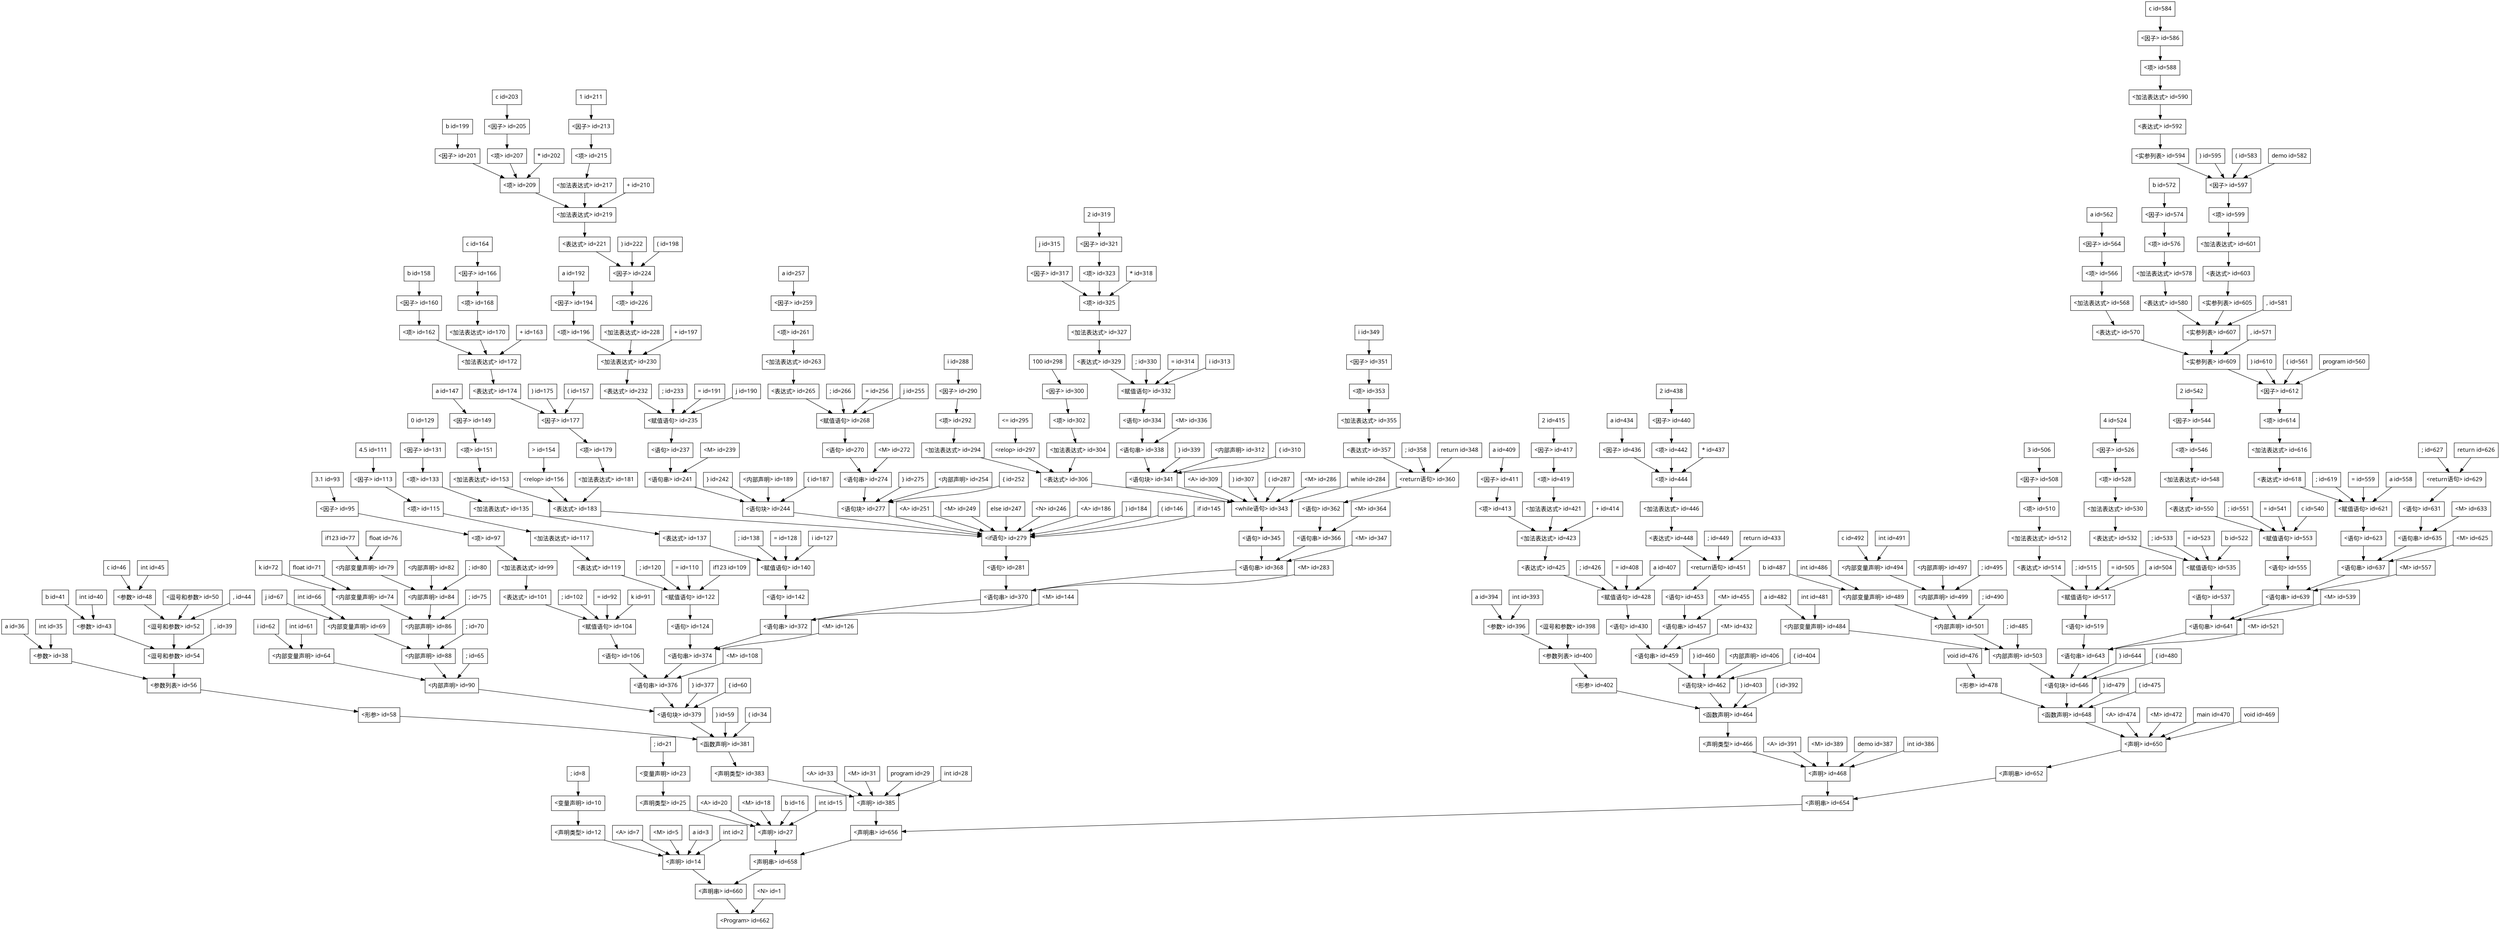 digraph G{
edge[fontname = "FangSong"];
node[shape = box, fontname = "FangSong" size = "20,20"];
"; id=8" -> "<变量声明> id=10";
"<变量声明> id=10" -> "<声明类型> id=12";
"<声明类型> id=12" -> "<声明> id=14";
"<A> id=7" -> "<声明> id=14";
"<M> id=5" -> "<声明> id=14";
"a id=3" -> "<声明> id=14";
"int id=2" -> "<声明> id=14";
"; id=21" -> "<变量声明> id=23";
"<变量声明> id=23" -> "<声明类型> id=25";
"<声明类型> id=25" -> "<声明> id=27";
"<A> id=20" -> "<声明> id=27";
"<M> id=18" -> "<声明> id=27";
"b id=16" -> "<声明> id=27";
"int id=15" -> "<声明> id=27";
"a id=36" -> "<参数> id=38";
"int id=35" -> "<参数> id=38";
"b id=41" -> "<参数> id=43";
"int id=40" -> "<参数> id=43";
"c id=46" -> "<参数> id=48";
"int id=45" -> "<参数> id=48";
"<逗号和参数> id=50" -> "<逗号和参数> id=52";
"<参数> id=48" -> "<逗号和参数> id=52";
", id=44" -> "<逗号和参数> id=52";
"<逗号和参数> id=52" -> "<逗号和参数> id=54";
"<参数> id=43" -> "<逗号和参数> id=54";
", id=39" -> "<逗号和参数> id=54";
"<逗号和参数> id=54" -> "<参数列表> id=56";
"<参数> id=38" -> "<参数列表> id=56";
"<参数列表> id=56" -> "<形参> id=58";
"i id=62" -> "<内部变量声明> id=64";
"int id=61" -> "<内部变量声明> id=64";
"j id=67" -> "<内部变量声明> id=69";
"int id=66" -> "<内部变量声明> id=69";
"k id=72" -> "<内部变量声明> id=74";
"float id=71" -> "<内部变量声明> id=74";
"if123 id=77" -> "<内部变量声明> id=79";
"float id=76" -> "<内部变量声明> id=79";
"<内部声明> id=82" -> "<内部声明> id=84";
"; id=80" -> "<内部声明> id=84";
"<内部变量声明> id=79" -> "<内部声明> id=84";
"<内部声明> id=84" -> "<内部声明> id=86";
"; id=75" -> "<内部声明> id=86";
"<内部变量声明> id=74" -> "<内部声明> id=86";
"<内部声明> id=86" -> "<内部声明> id=88";
"; id=70" -> "<内部声明> id=88";
"<内部变量声明> id=69" -> "<内部声明> id=88";
"<内部声明> id=88" -> "<内部声明> id=90";
"; id=65" -> "<内部声明> id=90";
"<内部变量声明> id=64" -> "<内部声明> id=90";
"3.1 id=93" -> "<因子> id=95";
"<因子> id=95" -> "<项> id=97";
"<项> id=97" -> "<加法表达式> id=99";
"<加法表达式> id=99" -> "<表达式> id=101";
"; id=102" -> "<赋值语句> id=104";
"<表达式> id=101" -> "<赋值语句> id=104";
"= id=92" -> "<赋值语句> id=104";
"k id=91" -> "<赋值语句> id=104";
"<赋值语句> id=104" -> "<语句> id=106";
"4.5 id=111" -> "<因子> id=113";
"<因子> id=113" -> "<项> id=115";
"<项> id=115" -> "<加法表达式> id=117";
"<加法表达式> id=117" -> "<表达式> id=119";
"; id=120" -> "<赋值语句> id=122";
"<表达式> id=119" -> "<赋值语句> id=122";
"= id=110" -> "<赋值语句> id=122";
"if123 id=109" -> "<赋值语句> id=122";
"<赋值语句> id=122" -> "<语句> id=124";
"0 id=129" -> "<因子> id=131";
"<因子> id=131" -> "<项> id=133";
"<项> id=133" -> "<加法表达式> id=135";
"<加法表达式> id=135" -> "<表达式> id=137";
"; id=138" -> "<赋值语句> id=140";
"<表达式> id=137" -> "<赋值语句> id=140";
"= id=128" -> "<赋值语句> id=140";
"i id=127" -> "<赋值语句> id=140";
"<赋值语句> id=140" -> "<语句> id=142";
"a id=147" -> "<因子> id=149";
"<因子> id=149" -> "<项> id=151";
"<项> id=151" -> "<加法表达式> id=153";
"> id=154" -> "<relop> id=156";
"b id=158" -> "<因子> id=160";
"<因子> id=160" -> "<项> id=162";
"c id=164" -> "<因子> id=166";
"<因子> id=166" -> "<项> id=168";
"<项> id=168" -> "<加法表达式> id=170";
"<加法表达式> id=170" -> "<加法表达式> id=172";
"+ id=163" -> "<加法表达式> id=172";
"<项> id=162" -> "<加法表达式> id=172";
"<加法表达式> id=172" -> "<表达式> id=174";
") id=175" -> "<因子> id=177";
"<表达式> id=174" -> "<因子> id=177";
"( id=157" -> "<因子> id=177";
"<因子> id=177" -> "<项> id=179";
"<项> id=179" -> "<加法表达式> id=181";
"<加法表达式> id=181" -> "<表达式> id=183";
"<relop> id=156" -> "<表达式> id=183";
"<加法表达式> id=153" -> "<表达式> id=183";
"a id=192" -> "<因子> id=194";
"<因子> id=194" -> "<项> id=196";
"b id=199" -> "<因子> id=201";
"c id=203" -> "<因子> id=205";
"<因子> id=205" -> "<项> id=207";
"<项> id=207" -> "<项> id=209";
"* id=202" -> "<项> id=209";
"<因子> id=201" -> "<项> id=209";
"1 id=211" -> "<因子> id=213";
"<因子> id=213" -> "<项> id=215";
"<项> id=215" -> "<加法表达式> id=217";
"<加法表达式> id=217" -> "<加法表达式> id=219";
"+ id=210" -> "<加法表达式> id=219";
"<项> id=209" -> "<加法表达式> id=219";
"<加法表达式> id=219" -> "<表达式> id=221";
") id=222" -> "<因子> id=224";
"<表达式> id=221" -> "<因子> id=224";
"( id=198" -> "<因子> id=224";
"<因子> id=224" -> "<项> id=226";
"<项> id=226" -> "<加法表达式> id=228";
"<加法表达式> id=228" -> "<加法表达式> id=230";
"+ id=197" -> "<加法表达式> id=230";
"<项> id=196" -> "<加法表达式> id=230";
"<加法表达式> id=230" -> "<表达式> id=232";
"; id=233" -> "<赋值语句> id=235";
"<表达式> id=232" -> "<赋值语句> id=235";
"= id=191" -> "<赋值语句> id=235";
"j id=190" -> "<赋值语句> id=235";
"<赋值语句> id=235" -> "<语句> id=237";
"<M> id=239" -> "<语句串> id=241";
"<语句> id=237" -> "<语句串> id=241";
"} id=242" -> "<语句块> id=244";
"<语句串> id=241" -> "<语句块> id=244";
"<内部声明> id=189" -> "<语句块> id=244";
"{ id=187" -> "<语句块> id=244";
"a id=257" -> "<因子> id=259";
"<因子> id=259" -> "<项> id=261";
"<项> id=261" -> "<加法表达式> id=263";
"<加法表达式> id=263" -> "<表达式> id=265";
"; id=266" -> "<赋值语句> id=268";
"<表达式> id=265" -> "<赋值语句> id=268";
"= id=256" -> "<赋值语句> id=268";
"j id=255" -> "<赋值语句> id=268";
"<赋值语句> id=268" -> "<语句> id=270";
"<M> id=272" -> "<语句串> id=274";
"<语句> id=270" -> "<语句串> id=274";
"} id=275" -> "<语句块> id=277";
"<语句串> id=274" -> "<语句块> id=277";
"<内部声明> id=254" -> "<语句块> id=277";
"{ id=252" -> "<语句块> id=277";
"<语句块> id=277" -> "<if语句> id=279";
"<A> id=251" -> "<if语句> id=279";
"<M> id=249" -> "<if语句> id=279";
"else id=247" -> "<if语句> id=279";
"<N> id=246" -> "<if语句> id=279";
"<语句块> id=244" -> "<if语句> id=279";
"<A> id=186" -> "<if语句> id=279";
") id=184" -> "<if语句> id=279";
"<表达式> id=183" -> "<if语句> id=279";
"( id=146" -> "<if语句> id=279";
"if id=145" -> "<if语句> id=279";
"<if语句> id=279" -> "<语句> id=281";
"i id=288" -> "<因子> id=290";
"<因子> id=290" -> "<项> id=292";
"<项> id=292" -> "<加法表达式> id=294";
"<= id=295" -> "<relop> id=297";
"100 id=298" -> "<因子> id=300";
"<因子> id=300" -> "<项> id=302";
"<项> id=302" -> "<加法表达式> id=304";
"<加法表达式> id=304" -> "<表达式> id=306";
"<relop> id=297" -> "<表达式> id=306";
"<加法表达式> id=294" -> "<表达式> id=306";
"j id=315" -> "<因子> id=317";
"2 id=319" -> "<因子> id=321";
"<因子> id=321" -> "<项> id=323";
"<项> id=323" -> "<项> id=325";
"* id=318" -> "<项> id=325";
"<因子> id=317" -> "<项> id=325";
"<项> id=325" -> "<加法表达式> id=327";
"<加法表达式> id=327" -> "<表达式> id=329";
"; id=330" -> "<赋值语句> id=332";
"<表达式> id=329" -> "<赋值语句> id=332";
"= id=314" -> "<赋值语句> id=332";
"i id=313" -> "<赋值语句> id=332";
"<赋值语句> id=332" -> "<语句> id=334";
"<M> id=336" -> "<语句串> id=338";
"<语句> id=334" -> "<语句串> id=338";
"} id=339" -> "<语句块> id=341";
"<语句串> id=338" -> "<语句块> id=341";
"<内部声明> id=312" -> "<语句块> id=341";
"{ id=310" -> "<语句块> id=341";
"<语句块> id=341" -> "<while语句> id=343";
"<A> id=309" -> "<while语句> id=343";
") id=307" -> "<while语句> id=343";
"<表达式> id=306" -> "<while语句> id=343";
"( id=287" -> "<while语句> id=343";
"<M> id=286" -> "<while语句> id=343";
"while id=284" -> "<while语句> id=343";
"<while语句> id=343" -> "<语句> id=345";
"i id=349" -> "<因子> id=351";
"<因子> id=351" -> "<项> id=353";
"<项> id=353" -> "<加法表达式> id=355";
"<加法表达式> id=355" -> "<表达式> id=357";
"; id=358" -> "<return语句> id=360";
"<表达式> id=357" -> "<return语句> id=360";
"return id=348" -> "<return语句> id=360";
"<return语句> id=360" -> "<语句> id=362";
"<M> id=364" -> "<语句串> id=366";
"<语句> id=362" -> "<语句串> id=366";
"<语句串> id=366" -> "<语句串> id=368";
"<M> id=347" -> "<语句串> id=368";
"<语句> id=345" -> "<语句串> id=368";
"<语句串> id=368" -> "<语句串> id=370";
"<M> id=283" -> "<语句串> id=370";
"<语句> id=281" -> "<语句串> id=370";
"<语句串> id=370" -> "<语句串> id=372";
"<M> id=144" -> "<语句串> id=372";
"<语句> id=142" -> "<语句串> id=372";
"<语句串> id=372" -> "<语句串> id=374";
"<M> id=126" -> "<语句串> id=374";
"<语句> id=124" -> "<语句串> id=374";
"<语句串> id=374" -> "<语句串> id=376";
"<M> id=108" -> "<语句串> id=376";
"<语句> id=106" -> "<语句串> id=376";
"} id=377" -> "<语句块> id=379";
"<语句串> id=376" -> "<语句块> id=379";
"<内部声明> id=90" -> "<语句块> id=379";
"{ id=60" -> "<语句块> id=379";
"<语句块> id=379" -> "<函数声明> id=381";
") id=59" -> "<函数声明> id=381";
"<形参> id=58" -> "<函数声明> id=381";
"( id=34" -> "<函数声明> id=381";
"<函数声明> id=381" -> "<声明类型> id=383";
"<声明类型> id=383" -> "<声明> id=385";
"<A> id=33" -> "<声明> id=385";
"<M> id=31" -> "<声明> id=385";
"program id=29" -> "<声明> id=385";
"int id=28" -> "<声明> id=385";
"a id=394" -> "<参数> id=396";
"int id=393" -> "<参数> id=396";
"<逗号和参数> id=398" -> "<参数列表> id=400";
"<参数> id=396" -> "<参数列表> id=400";
"<参数列表> id=400" -> "<形参> id=402";
"a id=409" -> "<因子> id=411";
"<因子> id=411" -> "<项> id=413";
"2 id=415" -> "<因子> id=417";
"<因子> id=417" -> "<项> id=419";
"<项> id=419" -> "<加法表达式> id=421";
"<加法表达式> id=421" -> "<加法表达式> id=423";
"+ id=414" -> "<加法表达式> id=423";
"<项> id=413" -> "<加法表达式> id=423";
"<加法表达式> id=423" -> "<表达式> id=425";
"; id=426" -> "<赋值语句> id=428";
"<表达式> id=425" -> "<赋值语句> id=428";
"= id=408" -> "<赋值语句> id=428";
"a id=407" -> "<赋值语句> id=428";
"<赋值语句> id=428" -> "<语句> id=430";
"a id=434" -> "<因子> id=436";
"2 id=438" -> "<因子> id=440";
"<因子> id=440" -> "<项> id=442";
"<项> id=442" -> "<项> id=444";
"* id=437" -> "<项> id=444";
"<因子> id=436" -> "<项> id=444";
"<项> id=444" -> "<加法表达式> id=446";
"<加法表达式> id=446" -> "<表达式> id=448";
"; id=449" -> "<return语句> id=451";
"<表达式> id=448" -> "<return语句> id=451";
"return id=433" -> "<return语句> id=451";
"<return语句> id=451" -> "<语句> id=453";
"<M> id=455" -> "<语句串> id=457";
"<语句> id=453" -> "<语句串> id=457";
"<语句串> id=457" -> "<语句串> id=459";
"<M> id=432" -> "<语句串> id=459";
"<语句> id=430" -> "<语句串> id=459";
"} id=460" -> "<语句块> id=462";
"<语句串> id=459" -> "<语句块> id=462";
"<内部声明> id=406" -> "<语句块> id=462";
"{ id=404" -> "<语句块> id=462";
"<语句块> id=462" -> "<函数声明> id=464";
") id=403" -> "<函数声明> id=464";
"<形参> id=402" -> "<函数声明> id=464";
"( id=392" -> "<函数声明> id=464";
"<函数声明> id=464" -> "<声明类型> id=466";
"<声明类型> id=466" -> "<声明> id=468";
"<A> id=391" -> "<声明> id=468";
"<M> id=389" -> "<声明> id=468";
"demo id=387" -> "<声明> id=468";
"int id=386" -> "<声明> id=468";
"void id=476" -> "<形参> id=478";
"a id=482" -> "<内部变量声明> id=484";
"int id=481" -> "<内部变量声明> id=484";
"b id=487" -> "<内部变量声明> id=489";
"int id=486" -> "<内部变量声明> id=489";
"c id=492" -> "<内部变量声明> id=494";
"int id=491" -> "<内部变量声明> id=494";
"<内部声明> id=497" -> "<内部声明> id=499";
"; id=495" -> "<内部声明> id=499";
"<内部变量声明> id=494" -> "<内部声明> id=499";
"<内部声明> id=499" -> "<内部声明> id=501";
"; id=490" -> "<内部声明> id=501";
"<内部变量声明> id=489" -> "<内部声明> id=501";
"<内部声明> id=501" -> "<内部声明> id=503";
"; id=485" -> "<内部声明> id=503";
"<内部变量声明> id=484" -> "<内部声明> id=503";
"3 id=506" -> "<因子> id=508";
"<因子> id=508" -> "<项> id=510";
"<项> id=510" -> "<加法表达式> id=512";
"<加法表达式> id=512" -> "<表达式> id=514";
"; id=515" -> "<赋值语句> id=517";
"<表达式> id=514" -> "<赋值语句> id=517";
"= id=505" -> "<赋值语句> id=517";
"a id=504" -> "<赋值语句> id=517";
"<赋值语句> id=517" -> "<语句> id=519";
"4 id=524" -> "<因子> id=526";
"<因子> id=526" -> "<项> id=528";
"<项> id=528" -> "<加法表达式> id=530";
"<加法表达式> id=530" -> "<表达式> id=532";
"; id=533" -> "<赋值语句> id=535";
"<表达式> id=532" -> "<赋值语句> id=535";
"= id=523" -> "<赋值语句> id=535";
"b id=522" -> "<赋值语句> id=535";
"<赋值语句> id=535" -> "<语句> id=537";
"2 id=542" -> "<因子> id=544";
"<因子> id=544" -> "<项> id=546";
"<项> id=546" -> "<加法表达式> id=548";
"<加法表达式> id=548" -> "<表达式> id=550";
"; id=551" -> "<赋值语句> id=553";
"<表达式> id=550" -> "<赋值语句> id=553";
"= id=541" -> "<赋值语句> id=553";
"c id=540" -> "<赋值语句> id=553";
"<赋值语句> id=553" -> "<语句> id=555";
"a id=562" -> "<因子> id=564";
"<因子> id=564" -> "<项> id=566";
"<项> id=566" -> "<加法表达式> id=568";
"<加法表达式> id=568" -> "<表达式> id=570";
"b id=572" -> "<因子> id=574";
"<因子> id=574" -> "<项> id=576";
"<项> id=576" -> "<加法表达式> id=578";
"<加法表达式> id=578" -> "<表达式> id=580";
"c id=584" -> "<因子> id=586";
"<因子> id=586" -> "<项> id=588";
"<项> id=588" -> "<加法表达式> id=590";
"<加法表达式> id=590" -> "<表达式> id=592";
"<表达式> id=592" -> "<实参列表> id=594";
") id=595" -> "<因子> id=597";
"<实参列表> id=594" -> "<因子> id=597";
"( id=583" -> "<因子> id=597";
"demo id=582" -> "<因子> id=597";
"<因子> id=597" -> "<项> id=599";
"<项> id=599" -> "<加法表达式> id=601";
"<加法表达式> id=601" -> "<表达式> id=603";
"<表达式> id=603" -> "<实参列表> id=605";
"<实参列表> id=605" -> "<实参列表> id=607";
", id=581" -> "<实参列表> id=607";
"<表达式> id=580" -> "<实参列表> id=607";
"<实参列表> id=607" -> "<实参列表> id=609";
", id=571" -> "<实参列表> id=609";
"<表达式> id=570" -> "<实参列表> id=609";
") id=610" -> "<因子> id=612";
"<实参列表> id=609" -> "<因子> id=612";
"( id=561" -> "<因子> id=612";
"program id=560" -> "<因子> id=612";
"<因子> id=612" -> "<项> id=614";
"<项> id=614" -> "<加法表达式> id=616";
"<加法表达式> id=616" -> "<表达式> id=618";
"; id=619" -> "<赋值语句> id=621";
"<表达式> id=618" -> "<赋值语句> id=621";
"= id=559" -> "<赋值语句> id=621";
"a id=558" -> "<赋值语句> id=621";
"<赋值语句> id=621" -> "<语句> id=623";
"; id=627" -> "<return语句> id=629";
"return id=626" -> "<return语句> id=629";
"<return语句> id=629" -> "<语句> id=631";
"<M> id=633" -> "<语句串> id=635";
"<语句> id=631" -> "<语句串> id=635";
"<语句串> id=635" -> "<语句串> id=637";
"<M> id=625" -> "<语句串> id=637";
"<语句> id=623" -> "<语句串> id=637";
"<语句串> id=637" -> "<语句串> id=639";
"<M> id=557" -> "<语句串> id=639";
"<语句> id=555" -> "<语句串> id=639";
"<语句串> id=639" -> "<语句串> id=641";
"<M> id=539" -> "<语句串> id=641";
"<语句> id=537" -> "<语句串> id=641";
"<语句串> id=641" -> "<语句串> id=643";
"<M> id=521" -> "<语句串> id=643";
"<语句> id=519" -> "<语句串> id=643";
"} id=644" -> "<语句块> id=646";
"<语句串> id=643" -> "<语句块> id=646";
"<内部声明> id=503" -> "<语句块> id=646";
"{ id=480" -> "<语句块> id=646";
"<语句块> id=646" -> "<函数声明> id=648";
") id=479" -> "<函数声明> id=648";
"<形参> id=478" -> "<函数声明> id=648";
"( id=475" -> "<函数声明> id=648";
"<函数声明> id=648" -> "<声明> id=650";
"<A> id=474" -> "<声明> id=650";
"<M> id=472" -> "<声明> id=650";
"main id=470" -> "<声明> id=650";
"void id=469" -> "<声明> id=650";
"<声明> id=650" -> "<声明串> id=652";
"<声明串> id=652" -> "<声明串> id=654";
"<声明> id=468" -> "<声明串> id=654";
"<声明串> id=654" -> "<声明串> id=656";
"<声明> id=385" -> "<声明串> id=656";
"<声明串> id=656" -> "<声明串> id=658";
"<声明> id=27" -> "<声明串> id=658";
"<声明串> id=658" -> "<声明串> id=660";
"<声明> id=14" -> "<声明串> id=660";
"<声明串> id=660" -> "<Program> id=662";
"<N> id=1" -> "<Program> id=662";
}
